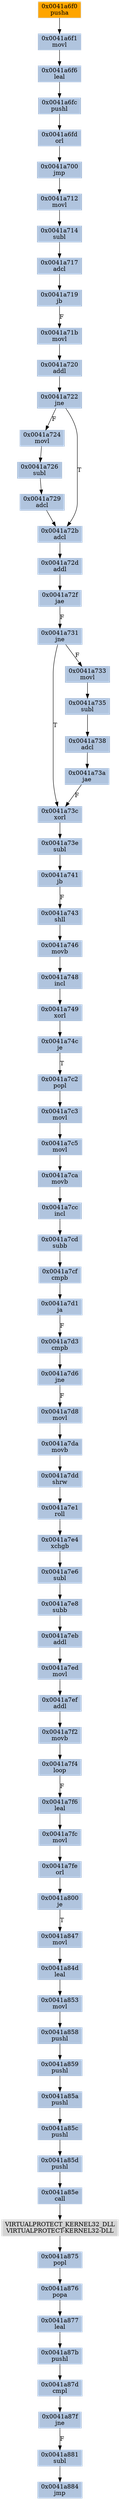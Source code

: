 strict digraph G {
	graph [bgcolor=transparent,
		name=G
	];
	node [color=lightsteelblue,
		fillcolor=lightsteelblue,
		shape=rectangle,
		style=filled
	];
	"0x0041a7f4"	[label="0x0041a7f4
loop"];
	"0x0041a7f6"	[label="0x0041a7f6
leal"];
	"0x0041a7f4" -> "0x0041a7f6"	[color="#000000",
		label=F];
	"0x0041a719"	[label="0x0041a719
jb"];
	"0x0041a71b"	[label="0x0041a71b
movl"];
	"0x0041a719" -> "0x0041a71b"	[color="#000000",
		label=F];
	"0x0041a7fc"	[label="0x0041a7fc
movl"];
	"0x0041a7fe"	[label="0x0041a7fe
orl"];
	"0x0041a7fc" -> "0x0041a7fe"	[color="#000000"];
	"0x0041a6f1"	[label="0x0041a6f1
movl"];
	"0x0041a6f6"	[label="0x0041a6f6
leal"];
	"0x0041a6f1" -> "0x0041a6f6"	[color="#000000"];
	"0x0041a7c2"	[label="0x0041a7c2
popl"];
	"0x0041a7c3"	[label="0x0041a7c3
movl"];
	"0x0041a7c2" -> "0x0041a7c3"	[color="#000000"];
	"0x0041a748"	[label="0x0041a748
incl"];
	"0x0041a749"	[label="0x0041a749
xorl"];
	"0x0041a748" -> "0x0041a749"	[color="#000000"];
	"0x0041a7e6"	[label="0x0041a7e6
subl"];
	"0x0041a7e8"	[label="0x0041a7e8
subb"];
	"0x0041a7e6" -> "0x0041a7e8"	[color="#000000"];
	"0x0041a73e"	[label="0x0041a73e
subl"];
	"0x0041a741"	[label="0x0041a741
jb"];
	"0x0041a73e" -> "0x0041a741"	[color="#000000"];
	"0x0041a7f2"	[label="0x0041a7f2
movb"];
	"0x0041a7f2" -> "0x0041a7f4"	[color="#000000"];
	"0x0041a800"	[label="0x0041a800
je"];
	"0x0041a7fe" -> "0x0041a800"	[color="#000000"];
	"0x0041a7ed"	[label="0x0041a7ed
movl"];
	"0x0041a7ef"	[label="0x0041a7ef
addl"];
	"0x0041a7ed" -> "0x0041a7ef"	[color="#000000"];
	"0x0041a7cd"	[label="0x0041a7cd
subb"];
	"0x0041a7cf"	[label="0x0041a7cf
cmpb"];
	"0x0041a7cd" -> "0x0041a7cf"	[color="#000000"];
	"0x0041a74c"	[label="0x0041a74c
je"];
	"0x0041a74c" -> "0x0041a7c2"	[color="#000000",
		label=T];
	"0x0041a73c"	[label="0x0041a73c
xorl"];
	"0x0041a73c" -> "0x0041a73e"	[color="#000000"];
	"0x0041a720"	[label="0x0041a720
addl"];
	"0x0041a722"	[label="0x0041a722
jne"];
	"0x0041a720" -> "0x0041a722"	[color="#000000"];
	"0x0041a7ca"	[label="0x0041a7ca
movb"];
	"0x0041a7cc"	[label="0x0041a7cc
incl"];
	"0x0041a7ca" -> "0x0041a7cc"	[color="#000000"];
	"0x0041a87d"	[label="0x0041a87d
cmpl"];
	"0x0041a87f"	[label="0x0041a87f
jne"];
	"0x0041a87d" -> "0x0041a87f"	[color="#000000"];
	"0x0041a7d6"	[label="0x0041a7d6
jne"];
	"0x0041a7d8"	[label="0x0041a7d8
movl"];
	"0x0041a7d6" -> "0x0041a7d8"	[color="#000000",
		label=F];
	"0x0041a877"	[label="0x0041a877
leal"];
	"0x0041a87b"	[label="0x0041a87b
pushl"];
	"0x0041a877" -> "0x0041a87b"	[color="#000000"];
	"0x0041a6fc"	[label="0x0041a6fc
pushl"];
	"0x0041a6fd"	[label="0x0041a6fd
orl"];
	"0x0041a6fc" -> "0x0041a6fd"	[color="#000000"];
	"0x0041a85d"	[label="0x0041a85d
pushl"];
	"0x0041a85e"	[label="0x0041a85e
call"];
	"0x0041a85d" -> "0x0041a85e"	[color="#000000"];
	"0x0041a876"	[label="0x0041a876
popa"];
	"0x0041a876" -> "0x0041a877"	[color="#000000"];
	"0x0041a881"	[label="0x0041a881
subl"];
	"0x0041a87f" -> "0x0041a881"	[color="#000000",
		label=F];
	"0x0041a724"	[label="0x0041a724
movl"];
	"0x0041a726"	[label="0x0041a726
subl"];
	"0x0041a724" -> "0x0041a726"	[color="#000000"];
	"0x0041a84d"	[label="0x0041a84d
leal"];
	"0x0041a853"	[label="0x0041a853
movl"];
	"0x0041a84d" -> "0x0041a853"	[color="#000000"];
	"0x0041a7c5"	[label="0x0041a7c5
movl"];
	"0x0041a7c3" -> "0x0041a7c5"	[color="#000000"];
	"0x0041a712"	[label="0x0041a712
movl"];
	"0x0041a714"	[label="0x0041a714
subl"];
	"0x0041a712" -> "0x0041a714"	[color="#000000"];
	"0x0041a700"	[label="0x0041a700
jmp"];
	"0x0041a6fd" -> "0x0041a700"	[color="#000000"];
	"0x0041a729"	[label="0x0041a729
adcl"];
	"0x0041a726" -> "0x0041a729"	[color="#000000"];
	"0x0041a7dd"	[label="0x0041a7dd
shrw"];
	"0x0041a7e1"	[label="0x0041a7e1
roll"];
	"0x0041a7dd" -> "0x0041a7e1"	[color="#000000"];
	"0x0041a731"	[label="0x0041a731
jne"];
	"0x0041a731" -> "0x0041a73c"	[color="#000000",
		label=T];
	"0x0041a733"	[label="0x0041a733
movl"];
	"0x0041a731" -> "0x0041a733"	[color="#000000",
		label=F];
	"0x0041a884"	[label="0x0041a884
jmp"];
	"0x0041a881" -> "0x0041a884"	[color="#000000"];
	VIRTUALPROTECT_KERNEL32_DLL	[color=lightgrey,
		fillcolor=lightgrey,
		label="VIRTUALPROTECT_KERNEL32_DLL
VIRTUALPROTECT-KERNEL32-DLL"];
	"0x0041a875"	[label="0x0041a875
popl"];
	VIRTUALPROTECT_KERNEL32_DLL -> "0x0041a875"	[color="#000000"];
	"0x0041a6f6" -> "0x0041a6fc"	[color="#000000"];
	"0x0041a73a"	[label="0x0041a73a
jae"];
	"0x0041a73a" -> "0x0041a73c"	[color="#000000",
		label=F];
	"0x0041a735"	[label="0x0041a735
subl"];
	"0x0041a733" -> "0x0041a735"	[color="#000000"];
	"0x0041a7da"	[label="0x0041a7da
movb"];
	"0x0041a7da" -> "0x0041a7dd"	[color="#000000"];
	"0x0041a72b"	[label="0x0041a72b
adcl"];
	"0x0041a72d"	[label="0x0041a72d
addl"];
	"0x0041a72b" -> "0x0041a72d"	[color="#000000"];
	"0x0041a738"	[label="0x0041a738
adcl"];
	"0x0041a738" -> "0x0041a73a"	[color="#000000"];
	"0x0041a7ef" -> "0x0041a7f2"	[color="#000000"];
	"0x0041a7e4"	[label="0x0041a7e4
xchgb"];
	"0x0041a7e1" -> "0x0041a7e4"	[color="#000000"];
	"0x0041a749" -> "0x0041a74c"	[color="#000000"];
	"0x0041a6f0"	[color=lightgrey,
		fillcolor=orange,
		label="0x0041a6f0
pusha"];
	"0x0041a6f0" -> "0x0041a6f1"	[color="#000000"];
	"0x0041a87b" -> "0x0041a87d"	[color="#000000"];
	"0x0041a7e4" -> "0x0041a7e6"	[color="#000000"];
	"0x0041a7d1"	[label="0x0041a7d1
ja"];
	"0x0041a7cf" -> "0x0041a7d1"	[color="#000000"];
	"0x0041a746"	[label="0x0041a746
movb"];
	"0x0041a746" -> "0x0041a748"	[color="#000000"];
	"0x0041a72f"	[label="0x0041a72f
jae"];
	"0x0041a72f" -> "0x0041a731"	[color="#000000",
		label=F];
	"0x0041a743"	[label="0x0041a743
shll"];
	"0x0041a741" -> "0x0041a743"	[color="#000000",
		label=F];
	"0x0041a85a"	[label="0x0041a85a
pushl"];
	"0x0041a85c"	[label="0x0041a85c
pushl"];
	"0x0041a85a" -> "0x0041a85c"	[color="#000000"];
	"0x0041a735" -> "0x0041a738"	[color="#000000"];
	"0x0041a7eb"	[label="0x0041a7eb
addl"];
	"0x0041a7eb" -> "0x0041a7ed"	[color="#000000"];
	"0x0041a743" -> "0x0041a746"	[color="#000000"];
	"0x0041a717"	[label="0x0041a717
adcl"];
	"0x0041a717" -> "0x0041a719"	[color="#000000"];
	"0x0041a85c" -> "0x0041a85d"	[color="#000000"];
	"0x0041a7d3"	[label="0x0041a7d3
cmpb"];
	"0x0041a7d1" -> "0x0041a7d3"	[color="#000000",
		label=F];
	"0x0041a847"	[label="0x0041a847
movl"];
	"0x0041a847" -> "0x0041a84d"	[color="#000000"];
	"0x0041a858"	[label="0x0041a858
pushl"];
	"0x0041a859"	[label="0x0041a859
pushl"];
	"0x0041a858" -> "0x0041a859"	[color="#000000"];
	"0x0041a800" -> "0x0041a847"	[color="#000000",
		label=T];
	"0x0041a7e8" -> "0x0041a7eb"	[color="#000000"];
	"0x0041a7d8" -> "0x0041a7da"	[color="#000000"];
	"0x0041a72d" -> "0x0041a72f"	[color="#000000"];
	"0x0041a859" -> "0x0041a85a"	[color="#000000"];
	"0x0041a714" -> "0x0041a717"	[color="#000000"];
	"0x0041a729" -> "0x0041a72b"	[color="#000000"];
	"0x0041a7c5" -> "0x0041a7ca"	[color="#000000"];
	"0x0041a7cc" -> "0x0041a7cd"	[color="#000000"];
	"0x0041a7d3" -> "0x0041a7d6"	[color="#000000"];
	"0x0041a875" -> "0x0041a876"	[color="#000000"];
	"0x0041a7f6" -> "0x0041a7fc"	[color="#000000"];
	"0x0041a853" -> "0x0041a858"	[color="#000000"];
	"0x0041a71b" -> "0x0041a720"	[color="#000000"];
	"0x0041a700" -> "0x0041a712"	[color="#000000"];
	"0x0041a722" -> "0x0041a724"	[color="#000000",
		label=F];
	"0x0041a722" -> "0x0041a72b"	[color="#000000",
		label=T];
	"0x0041a85e" -> VIRTUALPROTECT_KERNEL32_DLL	[color="#000000"];
}
